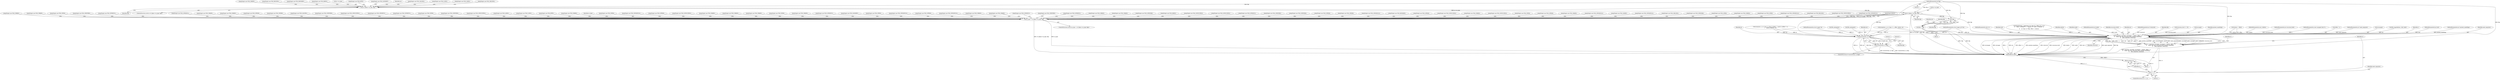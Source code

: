 digraph "0_file_6f737ddfadb596d7d4a993f7ed2141ffd664a81c@pointer" {
"1000418" [label="(Call,cvt_flip(m->in_type, flip))"];
"1000231" [label="(Call,cvt_flip(m->in_type, flip))"];
"1000111" [label="(MethodParameterIn,int flip)"];
"1000416" [label="(Call,in_type = cvt_flip(m->in_type, flip))"];
"1001681" [label="(Call,!flip)"];
"1001679" [label="(Call,flip = !flip)"];
"1001717" [label="(Call,match(ms, ml.magic, ml.nmagic, s, nbytes, offset + o,\n\t\t    mode, text, flip, recursion_level, printed_something,\n\t\t    need_separator, returnval))"];
"1001715" [label="(Call,rv = match(ms, ml.magic, ml.nmagic, s, nbytes, offset + o,\n\t\t    mode, text, flip, recursion_level, printed_something,\n\t\t    need_separator, returnval))"];
"1001738" [label="(Call,rv != 1)"];
"1001745" [label="(Return,return rv;)"];
"1001769" [label="(Call,mconvert(ms, m, flip))"];
"1001768" [label="(Call,!mconvert(ms, m, flip))"];
"1001152" [label="(JumpTarget,case FILE_OPADD:)"];
"1000244" [label="(JumpTarget,case FILE_SHORT:)"];
"1000296" [label="(JumpTarget,case FILE_BELONG:)"];
"1001717" [label="(Call,match(ms, ml.magic, ml.nmagic, s, nbytes, offset + o,\n\t\t    mode, text, flip, recursion_level, printed_something,\n\t\t    need_separator, returnval))"];
"1000105" [label="(MethodParameterIn,struct magic *m)"];
"1000687" [label="(JumpTarget,case FILE_OPADD:)"];
"1000235" [label="(Identifier,flip)"];
"1000570" [label="(JumpTarget,case FILE_OPOR:)"];
"1000103" [label="(MethodParameterIn,struct magic_set *ms)"];
"1000708" [label="(JumpTarget,case FILE_OPDIVIDE:)"];
"1001768" [label="(Call,!mconvert(ms, m, flip))"];
"1000251" [label="(JumpTarget,case FILE_BESHORT:)"];
"1000422" [label="(Identifier,flip)"];
"1000591" [label="(JumpTarget,case FILE_OPMINUS:)"];
"1000478" [label="(JumpTarget,case FILE_OPMINUS:)"];
"1000754" [label="(JumpTarget,case FILE_OPAND:)"];
"1001767" [label="(ControlStructure,if (!mconvert(ms, m, flip)))"];
"1001772" [label="(Identifier,flip)"];
"1000111" [label="(MethodParameterIn,int flip)"];
"1001659" [label="(Call,nbytes < offset)"];
"1000106" [label="(MethodParameterIn,size_t nbytes)"];
"1001033" [label="(JumpTarget,case FILE_OPADD:)"];
"1000906" [label="(JumpTarget,case FILE_OPXOR:)"];
"1000112" [label="(MethodParameterIn,int recursion_level)"];
"1000297" [label="(JumpTarget,case FILE_BEID3:)"];
"1001736" [label="(Identifier,returnval)"];
"1001026" [label="(JumpTarget,case FILE_OPXOR:)"];
"1000104" [label="(MethodParameterIn,const unsigned char *s)"];
"1000962" [label="(JumpTarget,case FILE_LELONG:)"];
"1001770" [label="(Identifier,ms)"];
"1000605" [label="(JumpTarget,case FILE_OPDIVIDE:)"];
"1000927" [label="(JumpTarget,case FILE_OPMULTIPLY:)"];
"1001727" [label="(Call,offset + o)"];
"1001769" [label="(Call,mconvert(ms, m, flip))"];
"1000920" [label="(JumpTarget,case FILE_OPMINUS:)"];
"1001404" [label="(Call,mcopy(ms, p, m->type, 0, s, offset, nbytes, m))"];
"1000790" [label="(JumpTarget,case FILE_OPMINUS:)"];
"1000114" [label="(MethodParameterIn,int *need_separator)"];
"1001771" [label="(Identifier,m)"];
"1001138" [label="(JumpTarget,case FILE_OPOR:)"];
"1000808" [label="(JumpTarget,case FILE_OPDIVIDE:)"];
"1001047" [label="(JumpTarget,case FILE_OPMULTIPLY:)"];
"1001686" [label="(Identifier,ms)"];
"1000963" [label="(JumpTarget,case FILE_LEID3:)"];
"1001201" [label="(JumpTarget,case FILE_LONG:)"];
"1001777" [label="(MethodReturn,RET)"];
"1000424" [label="(JumpTarget,case FILE_BYTE:)"];
"1001745" [label="(Return,return rv;)"];
"1001679" [label="(Call,flip = !flip)"];
"1001246" [label="(JumpTarget,case FILE_OPADD:)"];
"1000417" [label="(Identifier,in_type)"];
"1000673" [label="(JumpTarget,case FILE_OPOR:)"];
"1001282" [label="(JumpTarget,case FILE_OPMODULO:)"];
"1001722" [label="(Call,ml.nmagic)"];
"1000772" [label="(JumpTarget,case FILE_OPXOR:)"];
"1000232" [label="(Call,m->in_type)"];
"1001264" [label="(JumpTarget,case FILE_OPMULTIPLY:)"];
"1000469" [label="(JumpTarget,case FILE_OPADD:)"];
"1001012" [label="(JumpTarget,case FILE_OPAND:)"];
"1000415" [label="(ControlStructure,switch (in_type = cvt_flip(m->in_type, flip)))"];
"1000913" [label="(JumpTarget,case FILE_OPADD:)"];
"1000899" [label="(JumpTarget,case FILE_OPOR:)"];
"1000442" [label="(JumpTarget,case FILE_OPAND:)"];
"1001040" [label="(JumpTarget,case FILE_OPMINUS:)"];
"1000152" [label="(Call,mcopy(ms, p, m->type, m->flag & INDIR, s, (uint32_t)(offset + o),\n\t    (uint32_t)nbytes, m))"];
"1001685" [label="(Call,file_magicfind(ms, sbuf, &ml))"];
"1000633" [label="(JumpTarget,case FILE_LESHORT:)"];
"1001228" [label="(JumpTarget,case FILE_OPOR:)"];
"1001725" [label="(Identifier,s)"];
"1001737" [label="(ControlStructure,if (rv != 1))"];
"1001061" [label="(JumpTarget,case FILE_OPMODULO:)"];
"1000460" [label="(JumpTarget,case FILE_OPXOR:)"];
"1000612" [label="(JumpTarget,case FILE_OPMODULO:)"];
"1000416" [label="(Call,in_type = cvt_flip(m->in_type, flip))"];
"1000666" [label="(JumpTarget,case FILE_OPAND:)"];
"1000584" [label="(JumpTarget,case FILE_OPADD:)"];
"1001449" [label="(Block,)"];
"1001159" [label="(JumpTarget,case FILE_OPMINUS:)"];
"1001054" [label="(JumpTarget,case FILE_OPDIVIDE:)"];
"1000694" [label="(JumpTarget,case FILE_OPMINUS:)"];
"1000563" [label="(JumpTarget,case FILE_OPAND:)"];
"1000781" [label="(JumpTarget,case FILE_OPADD:)"];
"1001716" [label="(Identifier,rv)"];
"1001738" [label="(Call,rv != 1)"];
"1000237" [label="(JumpTarget,case FILE_BYTE:)"];
"1001443" [label="(Call,file_mdump(m))"];
"1000110" [label="(MethodParameterIn,int text)"];
"1001173" [label="(JumpTarget,case FILE_OPDIVIDE:)"];
"1000843" [label="(JumpTarget,case FILE_BEID3:)"];
"1001166" [label="(JumpTarget,case FILE_OPMULTIPLY:)"];
"1001746" [label="(Identifier,rv)"];
"1000270" [label="(JumpTarget,case FILE_LESHORT:)"];
"1000598" [label="(JumpTarget,case FILE_OPMULTIPLY:)"];
"1001255" [label="(JumpTarget,case FILE_OPMINUS:)"];
"1000113" [label="(MethodParameterIn,int *printed_something)"];
"1001735" [label="(Identifier,need_separator)"];
"1001681" [label="(Call,!flip)"];
"1001273" [label="(JumpTarget,case FILE_OPDIVIDE:)"];
"1000496" [label="(JumpTarget,case FILE_OPDIVIDE:)"];
"1000577" [label="(JumpTarget,case FILE_OPXOR:)"];
"1001237" [label="(JumpTarget,case FILE_OPXOR:)"];
"1000715" [label="(JumpTarget,case FILE_OPMODULO:)"];
"1000107" [label="(MethodParameterIn,size_t o)"];
"1001776" [label="(Literal,1)"];
"1000530" [label="(JumpTarget,case FILE_BESHORT:)"];
"1001731" [label="(Identifier,text)"];
"1000407" [label="(Identifier,ms)"];
"1000187" [label="(Call,fprintf(stderr, \"mget(type=%d, flag=%x, offset=%u, o=%\"\n\t\t    SIZE_T_FORMAT \"u, \" \"nbytes=%\" SIZE_T_FORMAT \"u)\n\",\n\t\t    m->type, m->flag, offset, o, nbytes))"];
"1000333" [label="(JumpTarget,case FILE_LELONG:)"];
"1000231" [label="(Call,cvt_flip(m->in_type, flip))"];
"1001676" [label="(Block,)"];
"1001145" [label="(JumpTarget,case FILE_OPXOR:)"];
"1001726" [label="(Identifier,nbytes)"];
"1000289" [label="(JumpTarget,case FILE_LONG:)"];
"1000487" [label="(JumpTarget,case FILE_OPMULTIPLY:)"];
"1000892" [label="(JumpTarget,case FILE_OPAND:)"];
"1000701" [label="(JumpTarget,case FILE_OPMULTIPLY:)"];
"1000451" [label="(JumpTarget,case FILE_OPOR:)"];
"1001680" [label="(Identifier,flip)"];
"1001730" [label="(Identifier,mode)"];
"1000109" [label="(MethodParameterIn,int mode)"];
"1001774" [label="(Literal,0)"];
"1001743" [label="(Identifier,need_separator)"];
"1000680" [label="(JumpTarget,case FILE_OPXOR:)"];
"1001131" [label="(JumpTarget,case FILE_OPAND:)"];
"1001733" [label="(Identifier,recursion_level)"];
"1001180" [label="(JumpTarget,case FILE_OPMODULO:)"];
"1001740" [label="(Literal,1)"];
"1001739" [label="(Identifier,rv)"];
"1000736" [label="(JumpTarget,case FILE_SHORT:)"];
"1001718" [label="(Identifier,ms)"];
"1000115" [label="(MethodParameterIn,int *returnval)"];
"1000332" [label="(JumpTarget,case FILE_LEID3:)"];
"1000817" [label="(JumpTarget,case FILE_OPMODULO:)"];
"1001732" [label="(Identifier,flip)"];
"1001082" [label="(JumpTarget,case FILE_MELONG:)"];
"1001682" [label="(Identifier,flip)"];
"1000934" [label="(JumpTarget,case FILE_OPDIVIDE:)"];
"1000230" [label="(ControlStructure,switch (cvt_flip(m->in_type, flip)))"];
"1000763" [label="(JumpTarget,case FILE_OPOR:)"];
"1001219" [label="(JumpTarget,case FILE_OPAND:)"];
"1001019" [label="(JumpTarget,case FILE_OPOR:)"];
"1000139" [label="(Call,recursion_level >= 20)"];
"1000941" [label="(JumpTarget,case FILE_OPMODULO:)"];
"1000842" [label="(JumpTarget,case FILE_BELONG:)"];
"1000419" [label="(Call,m->in_type)"];
"1001719" [label="(Call,ml.magic)"];
"1000799" [label="(JumpTarget,case FILE_OPMULTIPLY:)"];
"1000505" [label="(JumpTarget,case FILE_OPMODULO:)"];
"1001734" [label="(Identifier,printed_something)"];
"1001715" [label="(Call,rv = match(ms, ml.magic, ml.nmagic, s, nbytes, offset + o,\n\t\t    mode, text, flip, recursion_level, printed_something,\n\t\t    need_separator, returnval))"];
"1000208" [label="(Call,file_mdump(m))"];
"1001307" [label="(JumpTarget,default:)"];
"1000418" [label="(Call,cvt_flip(m->in_type, flip))"];
"1000368" [label="(JumpTarget,case FILE_MELONG:)"];
"1000418" -> "1000416"  [label="AST: "];
"1000418" -> "1000422"  [label="CFG: "];
"1000419" -> "1000418"  [label="AST: "];
"1000422" -> "1000418"  [label="AST: "];
"1000416" -> "1000418"  [label="CFG: "];
"1000418" -> "1001777"  [label="DDG: flip"];
"1000418" -> "1001777"  [label="DDG: m->in_type"];
"1000418" -> "1000416"  [label="DDG: m->in_type"];
"1000418" -> "1000416"  [label="DDG: flip"];
"1000231" -> "1000418"  [label="DDG: m->in_type"];
"1000231" -> "1000418"  [label="DDG: flip"];
"1000111" -> "1000418"  [label="DDG: flip"];
"1000418" -> "1001681"  [label="DDG: flip"];
"1000418" -> "1001717"  [label="DDG: flip"];
"1000418" -> "1001769"  [label="DDG: flip"];
"1000231" -> "1000230"  [label="AST: "];
"1000231" -> "1000235"  [label="CFG: "];
"1000232" -> "1000231"  [label="AST: "];
"1000235" -> "1000231"  [label="AST: "];
"1000237" -> "1000231"  [label="CFG: "];
"1000244" -> "1000231"  [label="CFG: "];
"1000251" -> "1000231"  [label="CFG: "];
"1000270" -> "1000231"  [label="CFG: "];
"1000289" -> "1000231"  [label="CFG: "];
"1000296" -> "1000231"  [label="CFG: "];
"1000297" -> "1000231"  [label="CFG: "];
"1000332" -> "1000231"  [label="CFG: "];
"1000333" -> "1000231"  [label="CFG: "];
"1000368" -> "1000231"  [label="CFG: "];
"1000407" -> "1000231"  [label="CFG: "];
"1000111" -> "1000231"  [label="DDG: flip"];
"1000111" -> "1000102"  [label="AST: "];
"1000111" -> "1001777"  [label="DDG: flip"];
"1000111" -> "1001679"  [label="DDG: flip"];
"1000111" -> "1001681"  [label="DDG: flip"];
"1000111" -> "1001717"  [label="DDG: flip"];
"1000111" -> "1001769"  [label="DDG: flip"];
"1000416" -> "1000415"  [label="AST: "];
"1000417" -> "1000416"  [label="AST: "];
"1000424" -> "1000416"  [label="CFG: "];
"1000442" -> "1000416"  [label="CFG: "];
"1000451" -> "1000416"  [label="CFG: "];
"1000460" -> "1000416"  [label="CFG: "];
"1000469" -> "1000416"  [label="CFG: "];
"1000478" -> "1000416"  [label="CFG: "];
"1000487" -> "1000416"  [label="CFG: "];
"1000496" -> "1000416"  [label="CFG: "];
"1000505" -> "1000416"  [label="CFG: "];
"1000530" -> "1000416"  [label="CFG: "];
"1000563" -> "1000416"  [label="CFG: "];
"1000570" -> "1000416"  [label="CFG: "];
"1000577" -> "1000416"  [label="CFG: "];
"1000584" -> "1000416"  [label="CFG: "];
"1000591" -> "1000416"  [label="CFG: "];
"1000598" -> "1000416"  [label="CFG: "];
"1000605" -> "1000416"  [label="CFG: "];
"1000612" -> "1000416"  [label="CFG: "];
"1000633" -> "1000416"  [label="CFG: "];
"1000666" -> "1000416"  [label="CFG: "];
"1000673" -> "1000416"  [label="CFG: "];
"1000680" -> "1000416"  [label="CFG: "];
"1000687" -> "1000416"  [label="CFG: "];
"1000694" -> "1000416"  [label="CFG: "];
"1000701" -> "1000416"  [label="CFG: "];
"1000708" -> "1000416"  [label="CFG: "];
"1000715" -> "1000416"  [label="CFG: "];
"1000736" -> "1000416"  [label="CFG: "];
"1000754" -> "1000416"  [label="CFG: "];
"1000763" -> "1000416"  [label="CFG: "];
"1000772" -> "1000416"  [label="CFG: "];
"1000781" -> "1000416"  [label="CFG: "];
"1000790" -> "1000416"  [label="CFG: "];
"1000799" -> "1000416"  [label="CFG: "];
"1000808" -> "1000416"  [label="CFG: "];
"1000817" -> "1000416"  [label="CFG: "];
"1000842" -> "1000416"  [label="CFG: "];
"1000843" -> "1000416"  [label="CFG: "];
"1000892" -> "1000416"  [label="CFG: "];
"1000899" -> "1000416"  [label="CFG: "];
"1000906" -> "1000416"  [label="CFG: "];
"1000913" -> "1000416"  [label="CFG: "];
"1000920" -> "1000416"  [label="CFG: "];
"1000927" -> "1000416"  [label="CFG: "];
"1000934" -> "1000416"  [label="CFG: "];
"1000941" -> "1000416"  [label="CFG: "];
"1000962" -> "1000416"  [label="CFG: "];
"1000963" -> "1000416"  [label="CFG: "];
"1001012" -> "1000416"  [label="CFG: "];
"1001019" -> "1000416"  [label="CFG: "];
"1001026" -> "1000416"  [label="CFG: "];
"1001033" -> "1000416"  [label="CFG: "];
"1001040" -> "1000416"  [label="CFG: "];
"1001047" -> "1000416"  [label="CFG: "];
"1001054" -> "1000416"  [label="CFG: "];
"1001061" -> "1000416"  [label="CFG: "];
"1001082" -> "1000416"  [label="CFG: "];
"1001131" -> "1000416"  [label="CFG: "];
"1001138" -> "1000416"  [label="CFG: "];
"1001145" -> "1000416"  [label="CFG: "];
"1001152" -> "1000416"  [label="CFG: "];
"1001159" -> "1000416"  [label="CFG: "];
"1001166" -> "1000416"  [label="CFG: "];
"1001173" -> "1000416"  [label="CFG: "];
"1001180" -> "1000416"  [label="CFG: "];
"1001201" -> "1000416"  [label="CFG: "];
"1001219" -> "1000416"  [label="CFG: "];
"1001228" -> "1000416"  [label="CFG: "];
"1001237" -> "1000416"  [label="CFG: "];
"1001246" -> "1000416"  [label="CFG: "];
"1001255" -> "1000416"  [label="CFG: "];
"1001264" -> "1000416"  [label="CFG: "];
"1001273" -> "1000416"  [label="CFG: "];
"1001282" -> "1000416"  [label="CFG: "];
"1001307" -> "1000416"  [label="CFG: "];
"1000416" -> "1001777"  [label="DDG: cvt_flip(m->in_type, flip)"];
"1000416" -> "1001777"  [label="DDG: in_type"];
"1001681" -> "1001679"  [label="AST: "];
"1001681" -> "1001682"  [label="CFG: "];
"1001682" -> "1001681"  [label="AST: "];
"1001679" -> "1001681"  [label="CFG: "];
"1001681" -> "1001679"  [label="DDG: flip"];
"1001679" -> "1001676"  [label="AST: "];
"1001680" -> "1001679"  [label="AST: "];
"1001686" -> "1001679"  [label="CFG: "];
"1001679" -> "1001777"  [label="DDG: flip"];
"1001679" -> "1001777"  [label="DDG: !flip"];
"1001679" -> "1001717"  [label="DDG: flip"];
"1001717" -> "1001715"  [label="AST: "];
"1001717" -> "1001736"  [label="CFG: "];
"1001718" -> "1001717"  [label="AST: "];
"1001719" -> "1001717"  [label="AST: "];
"1001722" -> "1001717"  [label="AST: "];
"1001725" -> "1001717"  [label="AST: "];
"1001726" -> "1001717"  [label="AST: "];
"1001727" -> "1001717"  [label="AST: "];
"1001730" -> "1001717"  [label="AST: "];
"1001731" -> "1001717"  [label="AST: "];
"1001732" -> "1001717"  [label="AST: "];
"1001733" -> "1001717"  [label="AST: "];
"1001734" -> "1001717"  [label="AST: "];
"1001735" -> "1001717"  [label="AST: "];
"1001736" -> "1001717"  [label="AST: "];
"1001715" -> "1001717"  [label="CFG: "];
"1001717" -> "1001777"  [label="DDG: nbytes"];
"1001717" -> "1001777"  [label="DDG: mode"];
"1001717" -> "1001777"  [label="DDG: text"];
"1001717" -> "1001777"  [label="DDG: need_separator"];
"1001717" -> "1001777"  [label="DDG: flip"];
"1001717" -> "1001777"  [label="DDG: ml.nmagic"];
"1001717" -> "1001777"  [label="DDG: ml.magic"];
"1001717" -> "1001777"  [label="DDG: s"];
"1001717" -> "1001777"  [label="DDG: ms"];
"1001717" -> "1001777"  [label="DDG: offset + o"];
"1001717" -> "1001777"  [label="DDG: printed_something"];
"1001717" -> "1001777"  [label="DDG: returnval"];
"1001717" -> "1001777"  [label="DDG: recursion_level"];
"1001717" -> "1001715"  [label="DDG: flip"];
"1001717" -> "1001715"  [label="DDG: offset + o"];
"1001717" -> "1001715"  [label="DDG: text"];
"1001717" -> "1001715"  [label="DDG: ms"];
"1001717" -> "1001715"  [label="DDG: s"];
"1001717" -> "1001715"  [label="DDG: printed_something"];
"1001717" -> "1001715"  [label="DDG: returnval"];
"1001717" -> "1001715"  [label="DDG: nbytes"];
"1001717" -> "1001715"  [label="DDG: need_separator"];
"1001717" -> "1001715"  [label="DDG: ml.nmagic"];
"1001717" -> "1001715"  [label="DDG: ml.magic"];
"1001717" -> "1001715"  [label="DDG: mode"];
"1001717" -> "1001715"  [label="DDG: recursion_level"];
"1001685" -> "1001717"  [label="DDG: ms"];
"1000103" -> "1001717"  [label="DDG: ms"];
"1001404" -> "1001717"  [label="DDG: s"];
"1000152" -> "1001717"  [label="DDG: s"];
"1000104" -> "1001717"  [label="DDG: s"];
"1001659" -> "1001717"  [label="DDG: nbytes"];
"1001659" -> "1001717"  [label="DDG: offset"];
"1000106" -> "1001717"  [label="DDG: nbytes"];
"1000187" -> "1001717"  [label="DDG: o"];
"1000107" -> "1001717"  [label="DDG: o"];
"1000109" -> "1001717"  [label="DDG: mode"];
"1000110" -> "1001717"  [label="DDG: text"];
"1000139" -> "1001717"  [label="DDG: recursion_level"];
"1000112" -> "1001717"  [label="DDG: recursion_level"];
"1000113" -> "1001717"  [label="DDG: printed_something"];
"1000114" -> "1001717"  [label="DDG: need_separator"];
"1000115" -> "1001717"  [label="DDG: returnval"];
"1001715" -> "1001449"  [label="AST: "];
"1001716" -> "1001715"  [label="AST: "];
"1001739" -> "1001715"  [label="CFG: "];
"1001715" -> "1001777"  [label="DDG: match(ms, ml.magic, ml.nmagic, s, nbytes, offset + o,\n\t\t    mode, text, flip, recursion_level, printed_something,\n\t\t    need_separator, returnval)"];
"1001715" -> "1001738"  [label="DDG: rv"];
"1001738" -> "1001737"  [label="AST: "];
"1001738" -> "1001740"  [label="CFG: "];
"1001739" -> "1001738"  [label="AST: "];
"1001740" -> "1001738"  [label="AST: "];
"1001743" -> "1001738"  [label="CFG: "];
"1001746" -> "1001738"  [label="CFG: "];
"1001738" -> "1001777"  [label="DDG: rv != 1"];
"1001738" -> "1001777"  [label="DDG: rv"];
"1001738" -> "1001745"  [label="DDG: rv"];
"1001745" -> "1001449"  [label="AST: "];
"1001745" -> "1001746"  [label="CFG: "];
"1001746" -> "1001745"  [label="AST: "];
"1001777" -> "1001745"  [label="CFG: "];
"1001745" -> "1001777"  [label="DDG: <RET>"];
"1001746" -> "1001745"  [label="DDG: rv"];
"1001769" -> "1001768"  [label="AST: "];
"1001769" -> "1001772"  [label="CFG: "];
"1001770" -> "1001769"  [label="AST: "];
"1001771" -> "1001769"  [label="AST: "];
"1001772" -> "1001769"  [label="AST: "];
"1001768" -> "1001769"  [label="CFG: "];
"1001769" -> "1001777"  [label="DDG: m"];
"1001769" -> "1001777"  [label="DDG: ms"];
"1001769" -> "1001777"  [label="DDG: flip"];
"1001769" -> "1001768"  [label="DDG: ms"];
"1001769" -> "1001768"  [label="DDG: m"];
"1001769" -> "1001768"  [label="DDG: flip"];
"1001404" -> "1001769"  [label="DDG: ms"];
"1001404" -> "1001769"  [label="DDG: m"];
"1000152" -> "1001769"  [label="DDG: ms"];
"1000152" -> "1001769"  [label="DDG: m"];
"1000103" -> "1001769"  [label="DDG: ms"];
"1000208" -> "1001769"  [label="DDG: m"];
"1001443" -> "1001769"  [label="DDG: m"];
"1000105" -> "1001769"  [label="DDG: m"];
"1001768" -> "1001767"  [label="AST: "];
"1001774" -> "1001768"  [label="CFG: "];
"1001776" -> "1001768"  [label="CFG: "];
"1001768" -> "1001777"  [label="DDG: mconvert(ms, m, flip)"];
"1001768" -> "1001777"  [label="DDG: !mconvert(ms, m, flip)"];
}
